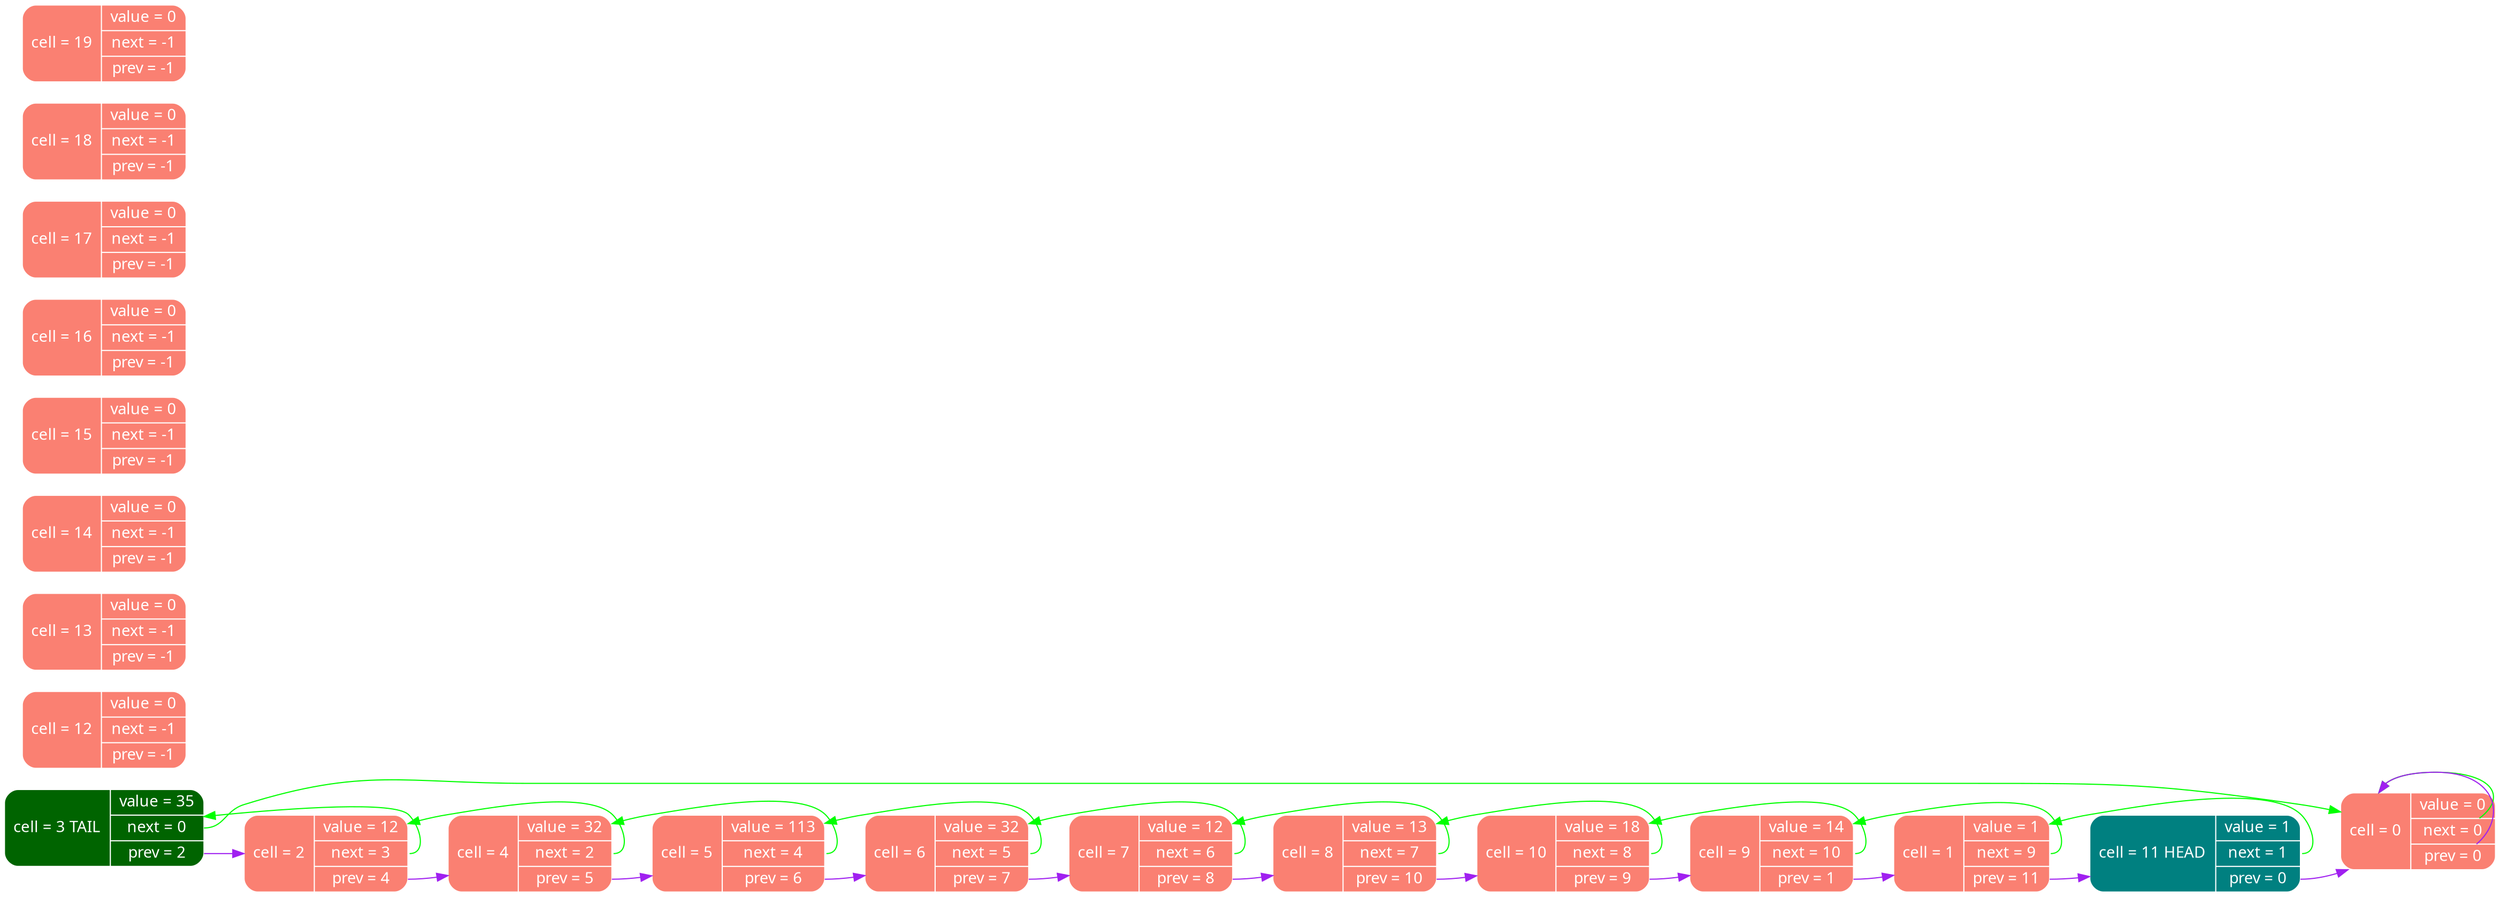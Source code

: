 digraph
{
rankdir = "LR"
node [shape = Mrecord, fillcolor= "#FA8072", style = filled, fontcolor = white, color = white, fontname = "Calibri"];

node0 [label = "{cell = 0 | {value = 0 |<next> next = 0 |<prev> prev = 0}}"];
node1 [label = "{cell = 1 | {value = 1 |<next> next = 9 |<prev> prev = 11}}"];
node2 [label = "{cell = 2 | {value = 12 |<next> next = 3 |<prev> prev = 4}}"];
node3 [fillcolor = "#006400", label = "{cell = 3 TAIL| {value = 35 |<next> next = 0 |<prev> prev = 2}}"];

node4 [label = "{cell = 4 | {value = 32 |<next> next = 2 |<prev> prev = 5}}"];
node5 [label = "{cell = 5 | {value = 113 |<next> next = 4 |<prev> prev = 6}}"];
node6 [label = "{cell = 6 | {value = 32 |<next> next = 5 |<prev> prev = 7}}"];
node7 [label = "{cell = 7 | {value = 12 |<next> next = 6 |<prev> prev = 8}}"];
node8 [label = "{cell = 8 | {value = 13 |<next> next = 7 |<prev> prev = 10}}"];
node9 [label = "{cell = 9 | {value = 14 |<next> next = 10 |<prev> prev = 1}}"];
node10 [label = "{cell = 10 | {value = 18 |<next> next = 8 |<prev> prev = 9}}"];
node11 [fillcolor = "#008080", label = "{cell = 11 HEAD| {value = 1 |<next> next = 1 |<prev> prev = 0}}"];

node12 [label = "{cell = 12 | {value = 0 |<next> next = -1 |<prev> prev = -1}}"];
node13 [label = "{cell = 13 | {value = 0 |<next> next = -1 |<prev> prev = -1}}"];
node14 [label = "{cell = 14 | {value = 0 |<next> next = -1 |<prev> prev = -1}}"];
node15 [label = "{cell = 15 | {value = 0 |<next> next = -1 |<prev> prev = -1}}"];
node16 [label = "{cell = 16 | {value = 0 |<next> next = -1 |<prev> prev = -1}}"];
node17 [label = "{cell = 17 | {value = 0 |<next> next = -1 |<prev> prev = -1}}"];
node18 [label = "{cell = 18 | {value = 0 |<next> next = -1 |<prev> prev = -1}}"];
node19 [label = "{cell = 19 | {value = 0 |<next> next = -1 |<prev> prev = -1}}"];
node0:<next> -> node0 [color = "green"];
node0:<prev> -> node0 [color = "purple"];
node1:<next> -> node9 [color = "green"];
node1:<prev> -> node11 [color = "purple"];
node2:<next> -> node3 [color = "green"];
node2:<prev> -> node4 [color = "purple"];
node3:<next> -> node0 [color = "green"];
node3:<prev> -> node2 [color = "purple"];
node4:<next> -> node2 [color = "green"];
node4:<prev> -> node5 [color = "purple"];
node5:<next> -> node4 [color = "green"];
node5:<prev> -> node6 [color = "purple"];
node6:<next> -> node5 [color = "green"];
node6:<prev> -> node7 [color = "purple"];
node7:<next> -> node6 [color = "green"];
node7:<prev> -> node8 [color = "purple"];
node8:<next> -> node7 [color = "green"];
node8:<prev> -> node10 [color = "purple"];
node9:<next> -> node10 [color = "green"];
node9:<prev> -> node1 [color = "purple"];
node10:<next> -> node8 [color = "green"];
node10:<prev> -> node9 [color = "purple"];
node11:<next> -> node1 [color = "green"];
node11:<prev> -> node0 [color = "purple"];
}
